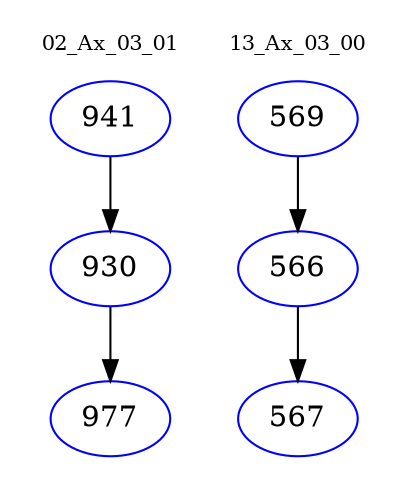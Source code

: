 digraph{
subgraph cluster_0 {
color = white
label = "02_Ax_03_01";
fontsize=10;
T0_941 [label="941", color="blue"]
T0_941 -> T0_930 [color="black"]
T0_930 [label="930", color="blue"]
T0_930 -> T0_977 [color="black"]
T0_977 [label="977", color="blue"]
}
subgraph cluster_1 {
color = white
label = "13_Ax_03_00";
fontsize=10;
T1_569 [label="569", color="blue"]
T1_569 -> T1_566 [color="black"]
T1_566 [label="566", color="blue"]
T1_566 -> T1_567 [color="black"]
T1_567 [label="567", color="blue"]
}
}
